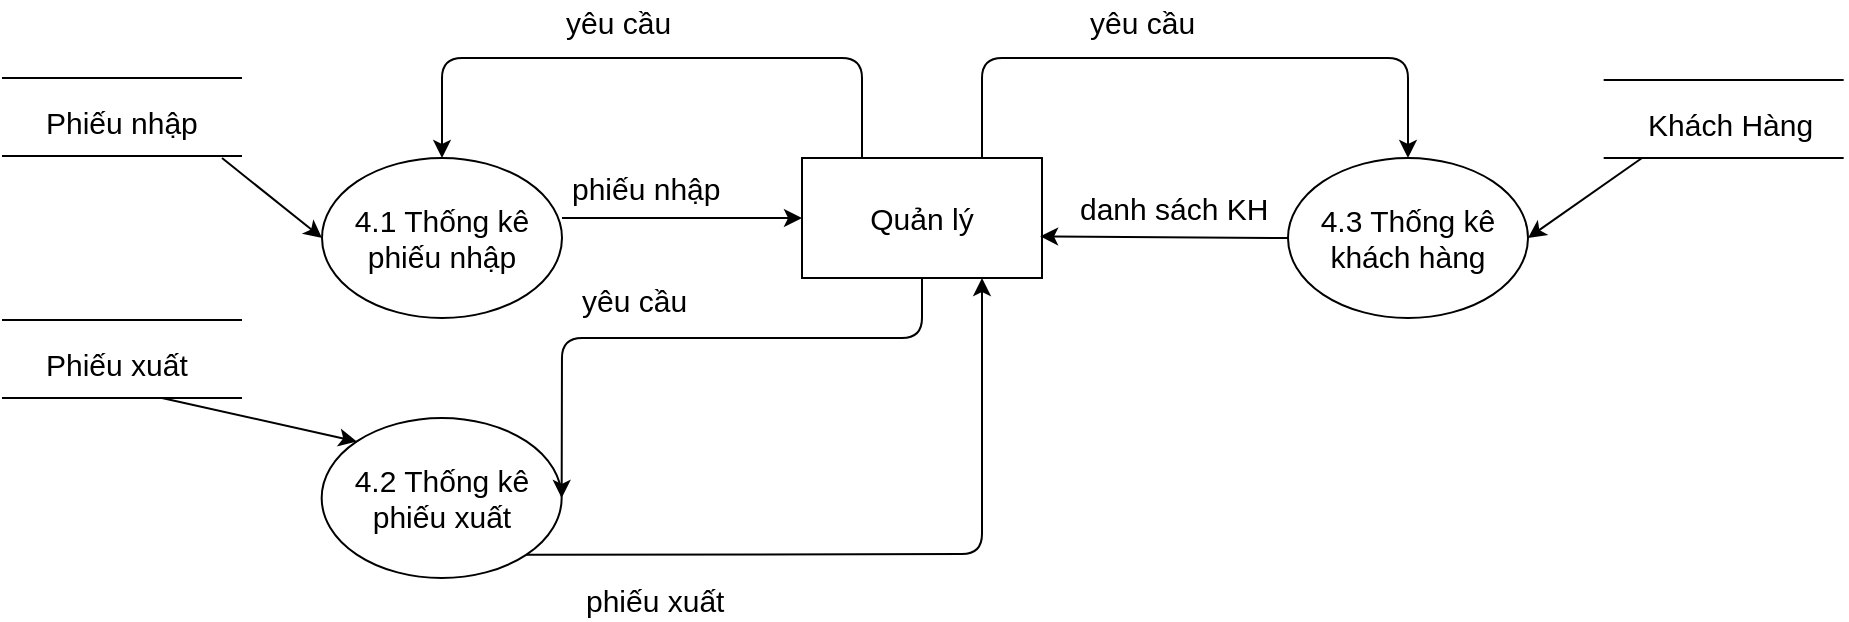 <mxfile version="12.1.1" type="device" pages="1"><diagram id="m0ioNTgttcTfDYxa0h8-" name="Page-1"><mxGraphModel dx="792" dy="425" grid="1" gridSize="10" guides="1" tooltips="1" connect="1" arrows="1" fold="1" page="1" pageScale="1" pageWidth="583" pageHeight="827" math="0" shadow="0"><root><mxCell id="0"/><mxCell id="1" parent="0"/><mxCell id="Zp7rneRBmZvjYIxpaoHK-2" value="4.1 Thống kê phiếu nhập" style="ellipse;whiteSpace=wrap;html=1;fontSize=15;" parent="1" vertex="1"><mxGeometry x="160" y="120" width="120" height="80" as="geometry"/></mxCell><mxCell id="Zp7rneRBmZvjYIxpaoHK-5" value="4.3 Thống kê khách hàng" style="ellipse;whiteSpace=wrap;html=1;fontSize=15;" parent="1" vertex="1"><mxGeometry x="643" y="120" width="120" height="80" as="geometry"/></mxCell><mxCell id="Zp7rneRBmZvjYIxpaoHK-7" value="Quản lý" style="rounded=0;whiteSpace=wrap;html=1;fontSize=15;" parent="1" vertex="1"><mxGeometry x="400" y="120" width="120" height="60" as="geometry"/></mxCell><mxCell id="Zp7rneRBmZvjYIxpaoHK-8" value="4.2 Thống kê phiếu xuất" style="ellipse;whiteSpace=wrap;html=1;fontSize=15;" parent="1" vertex="1"><mxGeometry x="159.833" y="250" width="120" height="80" as="geometry"/></mxCell><mxCell id="Zp7rneRBmZvjYIxpaoHK-9" value="" style="endArrow=classic;html=1;entryX=0.5;entryY=0;entryDx=0;entryDy=0;exitX=0.25;exitY=0;exitDx=0;exitDy=0;" parent="1" source="Zp7rneRBmZvjYIxpaoHK-7" target="Zp7rneRBmZvjYIxpaoHK-2" edge="1"><mxGeometry width="50" height="50" relative="1" as="geometry"><mxPoint x="397" y="160" as="sourcePoint"/><mxPoint x="380" y="150" as="targetPoint"/><Array as="points"><mxPoint x="430" y="70"/><mxPoint x="220" y="70"/></Array></mxGeometry></mxCell><mxCell id="Zp7rneRBmZvjYIxpaoHK-11" value="" style="endArrow=classic;html=1;entryX=0.992;entryY=0.653;entryDx=0;entryDy=0;exitX=0;exitY=0.5;exitDx=0;exitDy=0;entryPerimeter=0;" parent="1" source="Zp7rneRBmZvjYIxpaoHK-5" target="Zp7rneRBmZvjYIxpaoHK-7" edge="1"><mxGeometry width="50" height="50" relative="1" as="geometry"><mxPoint x="640" y="150" as="sourcePoint"/><mxPoint x="550" y="170" as="targetPoint"/></mxGeometry></mxCell><mxCell id="Zp7rneRBmZvjYIxpaoHK-13" value="" style="endArrow=none;html=1;" parent="1" edge="1"><mxGeometry width="50" height="50" relative="1" as="geometry"><mxPoint y="80" as="sourcePoint"/><mxPoint x="120" y="80" as="targetPoint"/></mxGeometry></mxCell><mxCell id="Zp7rneRBmZvjYIxpaoHK-14" value="" style="endArrow=none;html=1;" parent="1" edge="1"><mxGeometry width="50" height="50" relative="1" as="geometry"><mxPoint y="119" as="sourcePoint"/><mxPoint x="120" y="119" as="targetPoint"/></mxGeometry></mxCell><mxCell id="Zp7rneRBmZvjYIxpaoHK-15" value="Phiếu nhập" style="text;html=1;resizable=0;points=[];autosize=1;align=left;verticalAlign=top;spacingTop=-4;fontSize=15;" parent="1" vertex="1"><mxGeometry x="20" y="91" width="80" height="20" as="geometry"/></mxCell><mxCell id="Zp7rneRBmZvjYIxpaoHK-17" value="" style="endArrow=none;html=1;" parent="1" edge="1"><mxGeometry width="50" height="50" relative="1" as="geometry"><mxPoint y="240" as="sourcePoint"/><mxPoint x="120" y="240" as="targetPoint"/></mxGeometry></mxCell><mxCell id="Zp7rneRBmZvjYIxpaoHK-18" value="Phiếu xuất" style="text;html=1;resizable=0;points=[];autosize=1;align=left;verticalAlign=top;spacingTop=-4;fontSize=15;" parent="1" vertex="1"><mxGeometry x="20" y="212" width="70" height="20" as="geometry"/></mxCell><mxCell id="Zp7rneRBmZvjYIxpaoHK-19" value="" style="endArrow=none;html=1;" parent="1" edge="1"><mxGeometry width="50" height="50" relative="1" as="geometry"><mxPoint y="201" as="sourcePoint"/><mxPoint x="120" y="201" as="targetPoint"/></mxGeometry></mxCell><mxCell id="Zp7rneRBmZvjYIxpaoHK-20" value="" style="endArrow=none;html=1;" parent="1" edge="1"><mxGeometry width="50" height="50" relative="1" as="geometry"><mxPoint x="800.833" y="120" as="sourcePoint"/><mxPoint x="920.833" y="120" as="targetPoint"/></mxGeometry></mxCell><mxCell id="Zp7rneRBmZvjYIxpaoHK-21" value="Khách Hàng" style="text;html=1;resizable=0;points=[];autosize=1;align=left;verticalAlign=top;spacingTop=-4;fontSize=15;" parent="1" vertex="1"><mxGeometry x="820.833" y="92" width="100" height="20" as="geometry"/></mxCell><mxCell id="Zp7rneRBmZvjYIxpaoHK-22" value="" style="endArrow=none;html=1;" parent="1" edge="1"><mxGeometry width="50" height="50" relative="1" as="geometry"><mxPoint x="800.833" y="81" as="sourcePoint"/><mxPoint x="920.833" y="81" as="targetPoint"/></mxGeometry></mxCell><mxCell id="Zp7rneRBmZvjYIxpaoHK-23" value="" style="endArrow=classic;html=1;exitX=1;exitY=0.5;exitDx=0;exitDy=0;entryX=1;entryY=0.5;entryDx=0;entryDy=0;" parent="1" target="Zp7rneRBmZvjYIxpaoHK-5" edge="1"><mxGeometry width="50" height="50" relative="1" as="geometry"><mxPoint x="820" y="120" as="sourcePoint"/><mxPoint x="780" y="190" as="targetPoint"/></mxGeometry></mxCell><mxCell id="Zp7rneRBmZvjYIxpaoHK-24" value="" style="endArrow=classic;html=1;entryX=1;entryY=0.5;entryDx=0;entryDy=0;exitX=0.5;exitY=1;exitDx=0;exitDy=0;" parent="1" source="Zp7rneRBmZvjYIxpaoHK-7" target="Zp7rneRBmZvjYIxpaoHK-8" edge="1"><mxGeometry width="50" height="50" relative="1" as="geometry"><mxPoint x="400" y="350" as="sourcePoint"/><mxPoint x="450" y="300" as="targetPoint"/><Array as="points"><mxPoint x="460" y="210"/><mxPoint x="280" y="210"/></Array></mxGeometry></mxCell><mxCell id="Zp7rneRBmZvjYIxpaoHK-25" value="" style="endArrow=classic;html=1;entryX=0;entryY=0.5;entryDx=0;entryDy=0;" parent="1" target="Zp7rneRBmZvjYIxpaoHK-2" edge="1"><mxGeometry width="50" height="50" relative="1" as="geometry"><mxPoint x="110" y="120" as="sourcePoint"/><mxPoint x="100" y="130" as="targetPoint"/></mxGeometry></mxCell><mxCell id="Zp7rneRBmZvjYIxpaoHK-31" value="" style="endArrow=classic;html=1;entryX=0;entryY=0;entryDx=0;entryDy=0;" parent="1" target="Zp7rneRBmZvjYIxpaoHK-8" edge="1"><mxGeometry width="50" height="50" relative="1" as="geometry"><mxPoint x="80" y="240" as="sourcePoint"/><mxPoint x="110" y="340" as="targetPoint"/></mxGeometry></mxCell><mxCell id="Zp7rneRBmZvjYIxpaoHK-32" value="yêu cầu&amp;nbsp;" style="text;html=1;resizable=0;points=[];autosize=1;align=left;verticalAlign=top;spacingTop=-4;fontSize=15;" parent="1" vertex="1"><mxGeometry x="280" y="41" width="60" height="20" as="geometry"/></mxCell><mxCell id="Zp7rneRBmZvjYIxpaoHK-34" value="" style="endArrow=classic;html=1;entryX=0;entryY=0.5;entryDx=0;entryDy=0;" parent="1" target="Zp7rneRBmZvjYIxpaoHK-7" edge="1"><mxGeometry width="50" height="50" relative="1" as="geometry"><mxPoint x="280" y="150" as="sourcePoint"/><mxPoint x="360" y="120" as="targetPoint"/></mxGeometry></mxCell><mxCell id="Zp7rneRBmZvjYIxpaoHK-35" value="phiếu nhập" style="text;html=1;resizable=0;points=[];autosize=1;align=left;verticalAlign=top;spacingTop=-4;fontSize=15;" parent="1" vertex="1"><mxGeometry x="283" y="124" width="70" height="20" as="geometry"/></mxCell><mxCell id="Zp7rneRBmZvjYIxpaoHK-38" value="phiếu xuất" style="text;html=1;resizable=0;points=[];autosize=1;align=left;verticalAlign=top;spacingTop=-4;fontSize=15;" parent="1" vertex="1"><mxGeometry x="290" y="330" width="70" height="20" as="geometry"/></mxCell><mxCell id="Zp7rneRBmZvjYIxpaoHK-39" value="yêu cầu" style="text;html=1;resizable=0;points=[];autosize=1;align=left;verticalAlign=top;spacingTop=-4;fontSize=15;" parent="1" vertex="1"><mxGeometry x="288" y="180" width="60" height="20" as="geometry"/></mxCell><mxCell id="Zp7rneRBmZvjYIxpaoHK-40" value="" style="endArrow=classic;html=1;exitX=1;exitY=1;exitDx=0;exitDy=0;entryX=0.75;entryY=1;entryDx=0;entryDy=0;" parent="1" source="Zp7rneRBmZvjYIxpaoHK-8" target="Zp7rneRBmZvjYIxpaoHK-7" edge="1"><mxGeometry width="50" height="50" relative="1" as="geometry"><mxPoint x="350" y="460" as="sourcePoint"/><mxPoint x="400" y="410" as="targetPoint"/><Array as="points"><mxPoint x="490" y="318"/></Array></mxGeometry></mxCell><mxCell id="Zp7rneRBmZvjYIxpaoHK-42" value="danh sách KH" style="text;html=1;resizable=0;points=[];autosize=1;align=left;verticalAlign=top;spacingTop=-4;fontSize=15;" parent="1" vertex="1"><mxGeometry x="536.5" y="134" width="90" height="20" as="geometry"/></mxCell><mxCell id="Zp7rneRBmZvjYIxpaoHK-43" value="" style="endArrow=classic;html=1;exitX=0.75;exitY=0;exitDx=0;exitDy=0;entryX=0.5;entryY=0;entryDx=0;entryDy=0;" parent="1" source="Zp7rneRBmZvjYIxpaoHK-7" target="Zp7rneRBmZvjYIxpaoHK-5" edge="1"><mxGeometry width="50" height="50" relative="1" as="geometry"><mxPoint x="640" y="100" as="sourcePoint"/><mxPoint x="690" y="50" as="targetPoint"/><Array as="points"><mxPoint x="490" y="70"/><mxPoint x="703" y="70"/></Array></mxGeometry></mxCell><mxCell id="Zp7rneRBmZvjYIxpaoHK-44" value="yêu cầu" style="text;html=1;resizable=0;points=[];autosize=1;align=left;verticalAlign=top;spacingTop=-4;fontSize=15;" parent="1" vertex="1"><mxGeometry x="541.5" y="41" width="60" height="20" as="geometry"/></mxCell></root></mxGraphModel></diagram></mxfile>